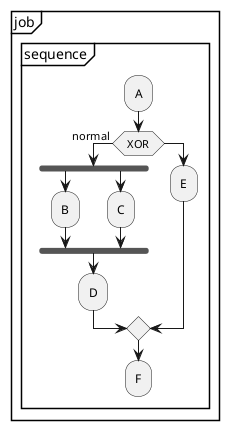 @startuml 
partition "job" {
  group "sequence"
    :A;
    if ( XOR ) then ( normal )
      fork
        :B;
      fork again
        :C;
      end fork
      :D;
    else
      :E;
    endif
    :F;
  end group
}
@enduml
